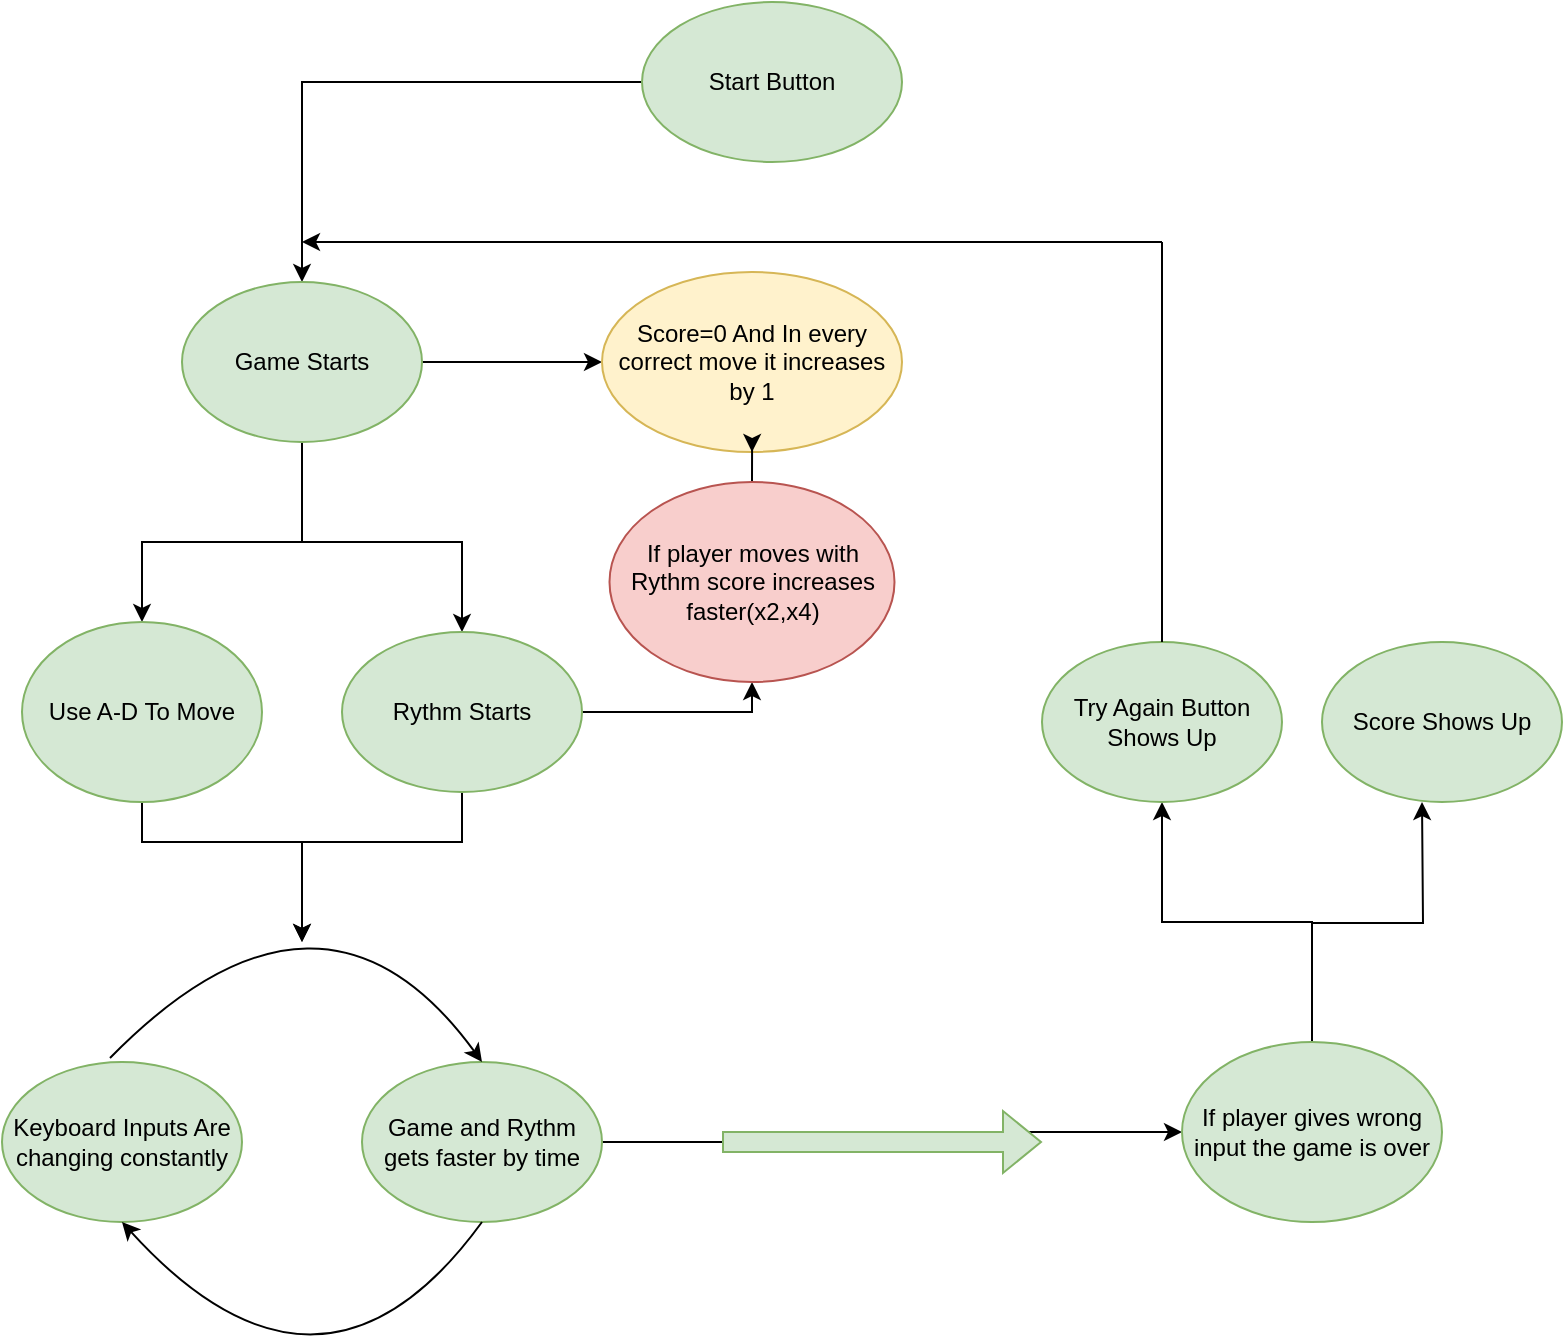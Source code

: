 <mxfile version="20.4.1" type="device"><diagram id="mJbbJ_eV3IyPzFm67AaD" name="Sayfa -1"><mxGraphModel dx="1422" dy="754" grid="0" gridSize="10" guides="1" tooltips="1" connect="1" arrows="1" fold="1" page="1" pageScale="1" pageWidth="827" pageHeight="1169" math="0" shadow="0"><root><mxCell id="0"/><mxCell id="1" parent="0"/><mxCell id="h9igbnsWz40FYVphJTd0-14" style="edgeStyle=orthogonalEdgeStyle;rounded=0;orthogonalLoop=1;jettySize=auto;html=1;" edge="1" parent="1" source="h9igbnsWz40FYVphJTd0-1" target="h9igbnsWz40FYVphJTd0-8"><mxGeometry relative="1" as="geometry"/></mxCell><mxCell id="h9igbnsWz40FYVphJTd0-1" value="Start Button" style="ellipse;whiteSpace=wrap;html=1;fillColor=#d5e8d4;strokeColor=#82b366;" vertex="1" parent="1"><mxGeometry x="330" y="50" width="130" height="80" as="geometry"/></mxCell><mxCell id="h9igbnsWz40FYVphJTd0-12" value="" style="edgeStyle=orthogonalEdgeStyle;rounded=0;orthogonalLoop=1;jettySize=auto;html=1;" edge="1" parent="1" source="h9igbnsWz40FYVphJTd0-8" target="h9igbnsWz40FYVphJTd0-11"><mxGeometry relative="1" as="geometry"><Array as="points"><mxPoint x="160" y="320"/><mxPoint x="80" y="320"/></Array></mxGeometry></mxCell><mxCell id="h9igbnsWz40FYVphJTd0-16" style="edgeStyle=orthogonalEdgeStyle;rounded=0;orthogonalLoop=1;jettySize=auto;html=1;" edge="1" parent="1" source="h9igbnsWz40FYVphJTd0-8" target="h9igbnsWz40FYVphJTd0-15"><mxGeometry relative="1" as="geometry"><Array as="points"><mxPoint x="160" y="320"/><mxPoint x="240" y="320"/></Array></mxGeometry></mxCell><mxCell id="h9igbnsWz40FYVphJTd0-18" value="" style="edgeStyle=orthogonalEdgeStyle;rounded=0;orthogonalLoop=1;jettySize=auto;html=1;" edge="1" parent="1" source="h9igbnsWz40FYVphJTd0-8" target="h9igbnsWz40FYVphJTd0-17"><mxGeometry relative="1" as="geometry"/></mxCell><mxCell id="h9igbnsWz40FYVphJTd0-8" value="Game Starts" style="ellipse;whiteSpace=wrap;html=1;fillColor=#d5e8d4;strokeColor=#82b366;" vertex="1" parent="1"><mxGeometry x="100" y="190" width="120" height="80" as="geometry"/></mxCell><mxCell id="h9igbnsWz40FYVphJTd0-49" style="edgeStyle=orthogonalEdgeStyle;rounded=0;sketch=0;orthogonalLoop=1;jettySize=auto;html=1;" edge="1" parent="1" source="h9igbnsWz40FYVphJTd0-11"><mxGeometry relative="1" as="geometry"><mxPoint x="160" y="520" as="targetPoint"/><Array as="points"><mxPoint x="80" y="470"/><mxPoint x="160" y="470"/></Array></mxGeometry></mxCell><mxCell id="h9igbnsWz40FYVphJTd0-11" value="Use A-D To Move" style="ellipse;whiteSpace=wrap;html=1;fillColor=#d5e8d4;strokeColor=#82b366;" vertex="1" parent="1"><mxGeometry x="20" y="360" width="120" height="90" as="geometry"/></mxCell><mxCell id="h9igbnsWz40FYVphJTd0-47" style="edgeStyle=orthogonalEdgeStyle;rounded=0;sketch=0;orthogonalLoop=1;jettySize=auto;html=1;" edge="1" parent="1" source="h9igbnsWz40FYVphJTd0-15"><mxGeometry relative="1" as="geometry"><mxPoint x="160" y="520" as="targetPoint"/><Array as="points"><mxPoint x="240" y="470"/><mxPoint x="160" y="470"/><mxPoint x="160" y="520"/></Array></mxGeometry></mxCell><mxCell id="h9igbnsWz40FYVphJTd0-52" style="edgeStyle=orthogonalEdgeStyle;rounded=0;sketch=0;orthogonalLoop=1;jettySize=auto;html=1;entryX=0.5;entryY=1;entryDx=0;entryDy=0;" edge="1" parent="1" source="h9igbnsWz40FYVphJTd0-15" target="h9igbnsWz40FYVphJTd0-19"><mxGeometry relative="1" as="geometry"><Array as="points"><mxPoint x="385" y="405"/></Array></mxGeometry></mxCell><mxCell id="h9igbnsWz40FYVphJTd0-15" value="Rythm Starts" style="ellipse;whiteSpace=wrap;html=1;fillColor=#d5e8d4;strokeColor=#82b366;" vertex="1" parent="1"><mxGeometry x="180" y="365" width="120" height="80" as="geometry"/></mxCell><mxCell id="h9igbnsWz40FYVphJTd0-17" value="Score=0 And In every correct move it increases by 1" style="ellipse;whiteSpace=wrap;html=1;fillColor=#fff2cc;strokeColor=#d6b656;" vertex="1" parent="1"><mxGeometry x="310" y="185" width="150" height="90" as="geometry"/></mxCell><mxCell id="h9igbnsWz40FYVphJTd0-21" style="edgeStyle=orthogonalEdgeStyle;rounded=0;orthogonalLoop=1;jettySize=auto;html=1;entryX=0.5;entryY=1;entryDx=0;entryDy=0;" edge="1" parent="1" source="h9igbnsWz40FYVphJTd0-19" target="h9igbnsWz40FYVphJTd0-17"><mxGeometry relative="1" as="geometry"/></mxCell><mxCell id="h9igbnsWz40FYVphJTd0-19" value="If player moves with Rythm score increases faster(x2,x4)" style="ellipse;whiteSpace=wrap;html=1;fillColor=#f8cecc;strokeColor=#b85450;" vertex="1" parent="1"><mxGeometry x="313.75" y="290" width="142.5" height="100" as="geometry"/></mxCell><mxCell id="h9igbnsWz40FYVphJTd0-51" style="edgeStyle=orthogonalEdgeStyle;rounded=0;sketch=0;orthogonalLoop=1;jettySize=auto;html=1;" edge="1" parent="1" source="h9igbnsWz40FYVphJTd0-22" target="h9igbnsWz40FYVphJTd0-26"><mxGeometry relative="1" as="geometry"/></mxCell><mxCell id="h9igbnsWz40FYVphJTd0-22" value="Game and Rythm gets faster by time" style="ellipse;whiteSpace=wrap;html=1;fillColor=#d5e8d4;strokeColor=#82b366;" vertex="1" parent="1"><mxGeometry x="190" y="580" width="120" height="80" as="geometry"/></mxCell><mxCell id="h9igbnsWz40FYVphJTd0-27" style="edgeStyle=orthogonalEdgeStyle;rounded=0;orthogonalLoop=1;jettySize=auto;html=1;" edge="1" parent="1" source="h9igbnsWz40FYVphJTd0-26"><mxGeometry relative="1" as="geometry"><mxPoint x="720" y="450" as="targetPoint"/></mxGeometry></mxCell><mxCell id="h9igbnsWz40FYVphJTd0-32" style="edgeStyle=orthogonalEdgeStyle;rounded=0;orthogonalLoop=1;jettySize=auto;html=1;entryX=0.5;entryY=1;entryDx=0;entryDy=0;" edge="1" parent="1" source="h9igbnsWz40FYVphJTd0-26" target="h9igbnsWz40FYVphJTd0-30"><mxGeometry relative="1" as="geometry"/></mxCell><mxCell id="h9igbnsWz40FYVphJTd0-26" value="If player gives wrong input the game is over" style="ellipse;whiteSpace=wrap;html=1;fillColor=#d5e8d4;strokeColor=#82b366;" vertex="1" parent="1"><mxGeometry x="600" y="570" width="130" height="90" as="geometry"/></mxCell><mxCell id="h9igbnsWz40FYVphJTd0-28" value="Score Shows Up" style="ellipse;whiteSpace=wrap;html=1;fillColor=#d5e8d4;strokeColor=#82b366;" vertex="1" parent="1"><mxGeometry x="670" y="370" width="120" height="80" as="geometry"/></mxCell><mxCell id="h9igbnsWz40FYVphJTd0-30" value="Try Again Button Shows Up" style="ellipse;whiteSpace=wrap;html=1;fillColor=#d5e8d4;strokeColor=#82b366;" vertex="1" parent="1"><mxGeometry x="530" y="370" width="120" height="80" as="geometry"/></mxCell><mxCell id="h9igbnsWz40FYVphJTd0-34" value="" style="endArrow=classic;html=1;rounded=0;" edge="1" parent="1"><mxGeometry width="50" height="50" relative="1" as="geometry"><mxPoint x="590" y="170" as="sourcePoint"/><mxPoint x="160" y="170" as="targetPoint"/></mxGeometry></mxCell><mxCell id="h9igbnsWz40FYVphJTd0-35" value="" style="endArrow=none;html=1;rounded=0;" edge="1" parent="1" source="h9igbnsWz40FYVphJTd0-30"><mxGeometry width="50" height="50" relative="1" as="geometry"><mxPoint x="590" y="349.289" as="sourcePoint"/><mxPoint x="590" y="170" as="targetPoint"/></mxGeometry></mxCell><mxCell id="h9igbnsWz40FYVphJTd0-36" value="Keyboard Inputs Are changing constantly" style="ellipse;whiteSpace=wrap;html=1;fillColor=#d5e8d4;strokeColor=#82b366;" vertex="1" parent="1"><mxGeometry x="10" y="580" width="120" height="80" as="geometry"/></mxCell><mxCell id="h9igbnsWz40FYVphJTd0-44" value="" style="curved=1;endArrow=classic;html=1;rounded=0;sketch=0;exitX=0.45;exitY=-0.025;exitDx=0;exitDy=0;exitPerimeter=0;entryX=0.5;entryY=0;entryDx=0;entryDy=0;" edge="1" parent="1" source="h9igbnsWz40FYVphJTd0-36" target="h9igbnsWz40FYVphJTd0-22"><mxGeometry width="50" height="50" relative="1" as="geometry"><mxPoint x="390" y="470" as="sourcePoint"/><mxPoint x="440" y="420" as="targetPoint"/><Array as="points"><mxPoint x="170" y="470"/></Array></mxGeometry></mxCell><mxCell id="h9igbnsWz40FYVphJTd0-46" value="" style="curved=1;endArrow=classic;html=1;rounded=0;sketch=0;entryX=0.5;entryY=1;entryDx=0;entryDy=0;exitX=0.5;exitY=1;exitDx=0;exitDy=0;" edge="1" parent="1" source="h9igbnsWz40FYVphJTd0-22" target="h9igbnsWz40FYVphJTd0-36"><mxGeometry width="50" height="50" relative="1" as="geometry"><mxPoint x="150" y="730" as="sourcePoint"/><mxPoint x="200" y="680" as="targetPoint"/><Array as="points"><mxPoint x="170" y="770"/></Array></mxGeometry></mxCell><mxCell id="h9igbnsWz40FYVphJTd0-50" value="" style="shape=flexArrow;endArrow=classic;html=1;rounded=0;sketch=0;fillColor=#d5e8d4;strokeColor=#82b366;" edge="1" parent="1"><mxGeometry width="50" height="50" relative="1" as="geometry"><mxPoint x="370" y="620" as="sourcePoint"/><mxPoint x="530" y="620" as="targetPoint"/></mxGeometry></mxCell></root></mxGraphModel></diagram></mxfile>